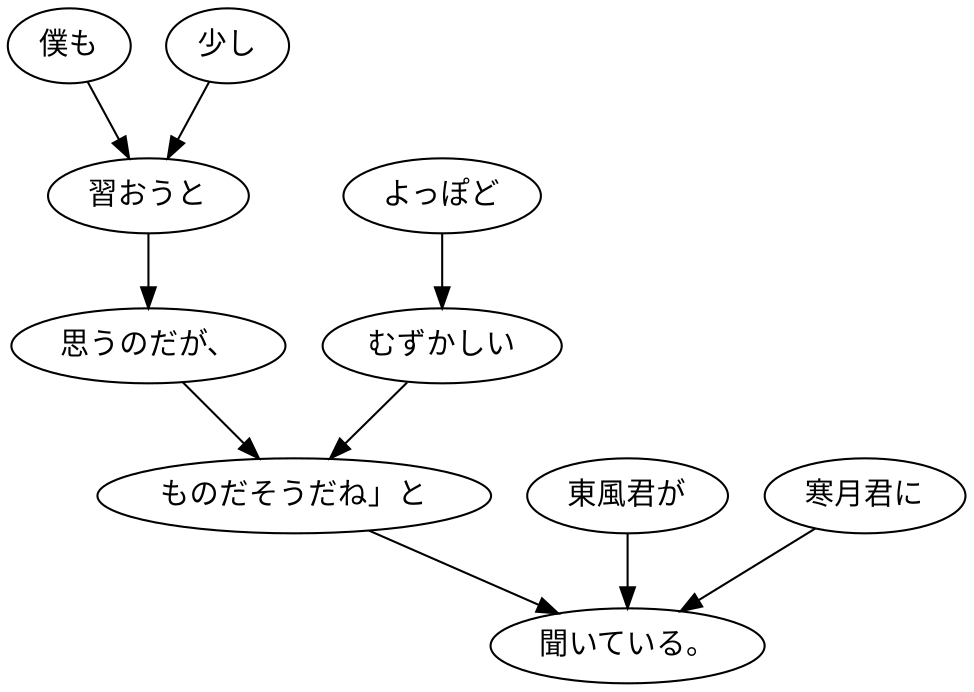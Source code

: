 digraph graph7771 {
	node0 [label="僕も"];
	node1 [label="少し"];
	node2 [label="習おうと"];
	node3 [label="思うのだが、"];
	node4 [label="よっぽど"];
	node5 [label="むずかしい"];
	node6 [label="ものだそうだね」と"];
	node7 [label="東風君が"];
	node8 [label="寒月君に"];
	node9 [label="聞いている。"];
	node0 -> node2;
	node1 -> node2;
	node2 -> node3;
	node3 -> node6;
	node4 -> node5;
	node5 -> node6;
	node6 -> node9;
	node7 -> node9;
	node8 -> node9;
}
